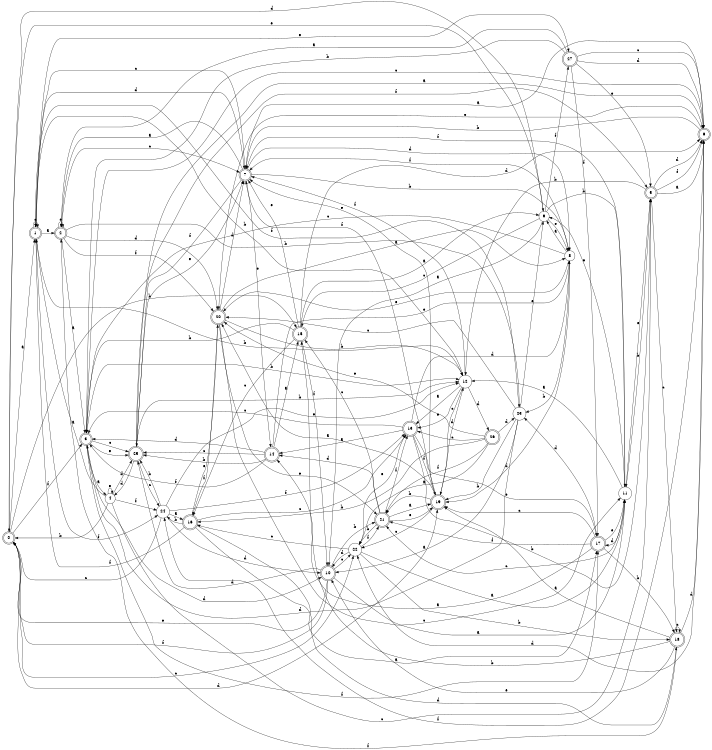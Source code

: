 digraph n23_4 {
__start0 [label="" shape="none"];

rankdir=LR;
size="8,5";

s0 [style="rounded,filled", color="black", fillcolor="white" shape="doublecircle", label="0"];
s1 [style="rounded,filled", color="black", fillcolor="white" shape="doublecircle", label="1"];
s2 [style="rounded,filled", color="black", fillcolor="white" shape="doublecircle", label="2"];
s3 [style="rounded,filled", color="black", fillcolor="white" shape="doublecircle", label="3"];
s4 [style="filled", color="black", fillcolor="white" shape="circle", label="4"];
s5 [style="rounded,filled", color="black", fillcolor="white" shape="doublecircle", label="5"];
s6 [style="rounded,filled", color="black", fillcolor="white" shape="doublecircle", label="6"];
s7 [style="rounded,filled", color="black", fillcolor="white" shape="doublecircle", label="7"];
s8 [style="filled", color="black", fillcolor="white" shape="circle", label="8"];
s9 [style="filled", color="black", fillcolor="white" shape="circle", label="9"];
s10 [style="rounded,filled", color="black", fillcolor="white" shape="doublecircle", label="10"];
s11 [style="filled", color="black", fillcolor="white" shape="circle", label="11"];
s12 [style="filled", color="black", fillcolor="white" shape="circle", label="12"];
s13 [style="rounded,filled", color="black", fillcolor="white" shape="doublecircle", label="13"];
s14 [style="rounded,filled", color="black", fillcolor="white" shape="doublecircle", label="14"];
s15 [style="rounded,filled", color="black", fillcolor="white" shape="doublecircle", label="15"];
s16 [style="rounded,filled", color="black", fillcolor="white" shape="doublecircle", label="16"];
s17 [style="rounded,filled", color="black", fillcolor="white" shape="doublecircle", label="17"];
s18 [style="rounded,filled", color="black", fillcolor="white" shape="doublecircle", label="18"];
s19 [style="rounded,filled", color="black", fillcolor="white" shape="doublecircle", label="19"];
s20 [style="rounded,filled", color="black", fillcolor="white" shape="doublecircle", label="20"];
s21 [style="rounded,filled", color="black", fillcolor="white" shape="doublecircle", label="21"];
s22 [style="filled", color="black", fillcolor="white" shape="circle", label="22"];
s23 [style="filled", color="black", fillcolor="white" shape="circle", label="23"];
s24 [style="filled", color="black", fillcolor="white" shape="circle", label="24"];
s25 [style="rounded,filled", color="black", fillcolor="white" shape="doublecircle", label="25"];
s26 [style="rounded,filled", color="black", fillcolor="white" shape="doublecircle", label="26"];
s27 [style="rounded,filled", color="black", fillcolor="white" shape="doublecircle", label="27"];
s0 -> s1 [label="a"];
s0 -> s15 [label="b"];
s0 -> s22 [label="c"];
s0 -> s19 [label="d"];
s0 -> s9 [label="e"];
s0 -> s3 [label="f"];
s1 -> s2 [label="a"];
s1 -> s12 [label="b"];
s1 -> s1 [label="c"];
s1 -> s7 [label="d"];
s1 -> s27 [label="e"];
s1 -> s24 [label="f"];
s2 -> s3 [label="a"];
s2 -> s23 [label="b"];
s2 -> s7 [label="c"];
s2 -> s20 [label="d"];
s2 -> s2 [label="e"];
s2 -> s20 [label="f"];
s3 -> s4 [label="a"];
s3 -> s12 [label="b"];
s3 -> s25 [label="c"];
s3 -> s10 [label="d"];
s3 -> s25 [label="e"];
s3 -> s17 [label="f"];
s4 -> s1 [label="a"];
s4 -> s0 [label="b"];
s4 -> s5 [label="c"];
s4 -> s25 [label="d"];
s4 -> s4 [label="e"];
s4 -> s24 [label="f"];
s5 -> s6 [label="a"];
s5 -> s12 [label="b"];
s5 -> s18 [label="c"];
s5 -> s6 [label="d"];
s5 -> s11 [label="e"];
s5 -> s6 [label="f"];
s6 -> s7 [label="a"];
s6 -> s7 [label="b"];
s6 -> s3 [label="c"];
s6 -> s22 [label="d"];
s6 -> s20 [label="e"];
s6 -> s24 [label="f"];
s7 -> s2 [label="a"];
s7 -> s8 [label="b"];
s7 -> s1 [label="c"];
s7 -> s8 [label="d"];
s7 -> s14 [label="e"];
s7 -> s25 [label="f"];
s8 -> s9 [label="a"];
s8 -> s23 [label="b"];
s8 -> s3 [label="c"];
s8 -> s19 [label="d"];
s8 -> s20 [label="e"];
s8 -> s7 [label="f"];
s9 -> s10 [label="a"];
s9 -> s11 [label="b"];
s9 -> s15 [label="c"];
s9 -> s0 [label="d"];
s9 -> s8 [label="e"];
s9 -> s27 [label="f"];
s10 -> s11 [label="a"];
s10 -> s21 [label="b"];
s10 -> s22 [label="c"];
s10 -> s25 [label="d"];
s10 -> s0 [label="e"];
s10 -> s0 [label="f"];
s11 -> s12 [label="a"];
s11 -> s5 [label="b"];
s11 -> s21 [label="c"];
s11 -> s17 [label="d"];
s11 -> s9 [label="e"];
s11 -> s7 [label="f"];
s12 -> s13 [label="a"];
s12 -> s1 [label="b"];
s12 -> s19 [label="c"];
s12 -> s26 [label="d"];
s12 -> s13 [label="e"];
s12 -> s7 [label="f"];
s13 -> s14 [label="a"];
s13 -> s5 [label="b"];
s13 -> s3 [label="c"];
s13 -> s8 [label="d"];
s13 -> s17 [label="e"];
s13 -> s19 [label="f"];
s14 -> s15 [label="a"];
s14 -> s25 [label="b"];
s14 -> s25 [label="c"];
s14 -> s3 [label="d"];
s14 -> s8 [label="e"];
s14 -> s3 [label="f"];
s15 -> s9 [label="a"];
s15 -> s3 [label="b"];
s15 -> s16 [label="c"];
s15 -> s6 [label="d"];
s15 -> s7 [label="e"];
s15 -> s10 [label="f"];
s16 -> s17 [label="a"];
s16 -> s24 [label="b"];
s16 -> s13 [label="c"];
s16 -> s18 [label="d"];
s16 -> s20 [label="e"];
s16 -> s1 [label="f"];
s17 -> s14 [label="a"];
s17 -> s18 [label="b"];
s17 -> s19 [label="c"];
s17 -> s23 [label="d"];
s17 -> s11 [label="e"];
s17 -> s21 [label="f"];
s18 -> s19 [label="a"];
s18 -> s15 [label="b"];
s18 -> s18 [label="c"];
s18 -> s6 [label="d"];
s18 -> s10 [label="e"];
s18 -> s2 [label="f"];
s19 -> s20 [label="a"];
s19 -> s21 [label="b"];
s19 -> s22 [label="c"];
s19 -> s12 [label="d"];
s19 -> s7 [label="e"];
s19 -> s7 [label="f"];
s20 -> s8 [label="a"];
s20 -> s12 [label="b"];
s20 -> s11 [label="c"];
s20 -> s7 [label="d"];
s20 -> s21 [label="e"];
s20 -> s16 [label="f"];
s21 -> s19 [label="a"];
s21 -> s22 [label="b"];
s21 -> s15 [label="c"];
s21 -> s14 [label="d"];
s21 -> s19 [label="e"];
s21 -> s13 [label="f"];
s22 -> s11 [label="a"];
s22 -> s18 [label="b"];
s22 -> s16 [label="c"];
s22 -> s10 [label="d"];
s22 -> s13 [label="e"];
s22 -> s21 [label="f"];
s23 -> s10 [label="a"];
s23 -> s19 [label="b"];
s23 -> s20 [label="c"];
s23 -> s3 [label="d"];
s23 -> s9 [label="e"];
s23 -> s1 [label="f"];
s24 -> s16 [label="a"];
s24 -> s25 [label="b"];
s24 -> s0 [label="c"];
s24 -> s10 [label="d"];
s24 -> s12 [label="e"];
s24 -> s13 [label="f"];
s25 -> s6 [label="a"];
s25 -> s12 [label="b"];
s25 -> s24 [label="c"];
s25 -> s4 [label="d"];
s25 -> s7 [label="e"];
s25 -> s5 [label="f"];
s26 -> s22 [label="a"];
s26 -> s16 [label="b"];
s26 -> s13 [label="c"];
s26 -> s23 [label="d"];
s26 -> s20 [label="e"];
s26 -> s21 [label="f"];
s27 -> s2 [label="a"];
s27 -> s3 [label="b"];
s27 -> s6 [label="c"];
s27 -> s6 [label="d"];
s27 -> s5 [label="e"];
s27 -> s17 [label="f"];

}